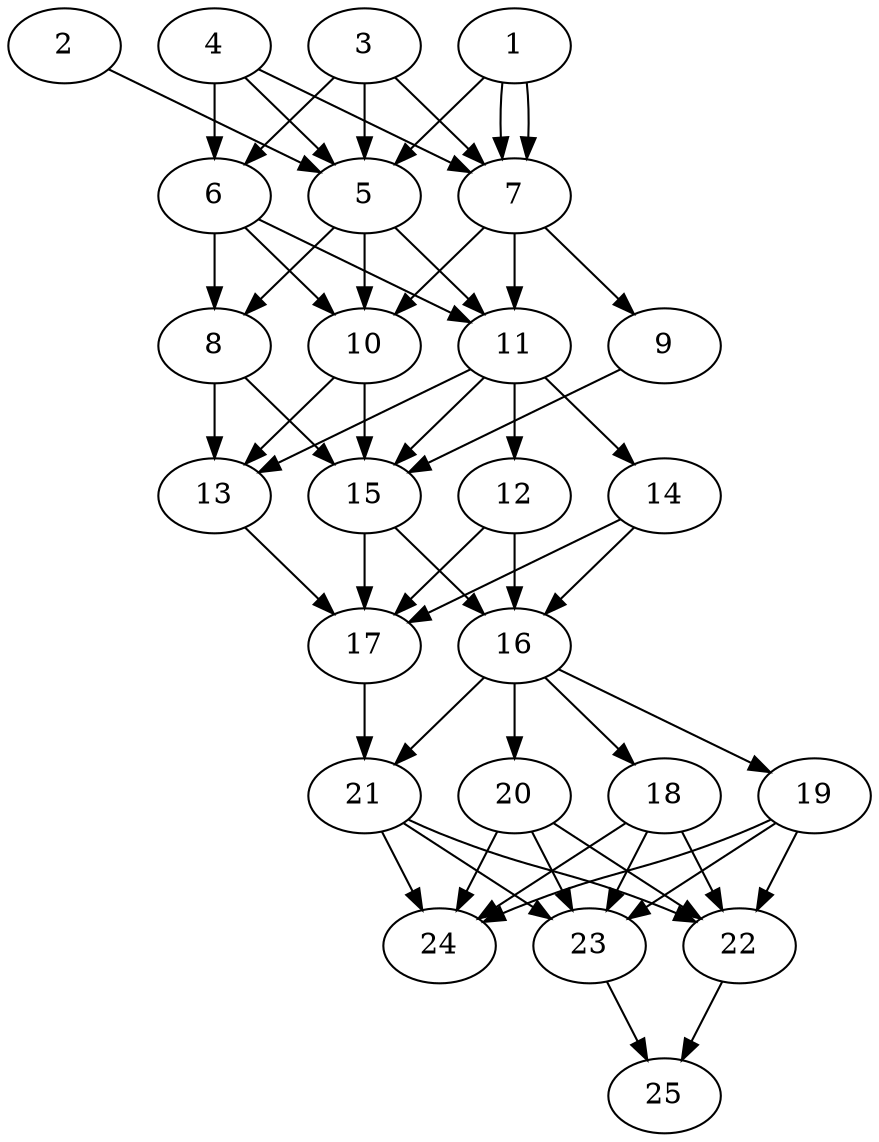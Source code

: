 // DAG automatically generated by daggen at Thu Oct  3 14:00:39 2019
// ./daggen --dot -n 25 --ccr 0.3 --fat 0.5 --regular 0.7 --density 0.9 --mindata 5242880 --maxdata 52428800 
digraph G {
  1 [size="143172267", alpha="0.07", expect_size="42951680"] 
  1 -> 5 [size ="42951680"]
  1 -> 7 [size ="42951680"]
  1 -> 7 [size ="42951680"]
  2 [size="74547200", alpha="0.13", expect_size="22364160"] 
  2 -> 5 [size ="22364160"]
  3 [size="122217813", alpha="0.08", expect_size="36665344"] 
  3 -> 5 [size ="36665344"]
  3 -> 6 [size ="36665344"]
  3 -> 7 [size ="36665344"]
  4 [size="23760213", alpha="0.02", expect_size="7128064"] 
  4 -> 5 [size ="7128064"]
  4 -> 6 [size ="7128064"]
  4 -> 7 [size ="7128064"]
  5 [size="115831467", alpha="0.12", expect_size="34749440"] 
  5 -> 8 [size ="34749440"]
  5 -> 10 [size ="34749440"]
  5 -> 11 [size ="34749440"]
  6 [size="99085653", alpha="0.17", expect_size="29725696"] 
  6 -> 8 [size ="29725696"]
  6 -> 10 [size ="29725696"]
  6 -> 11 [size ="29725696"]
  7 [size="21715627", alpha="0.06", expect_size="6514688"] 
  7 -> 9 [size ="6514688"]
  7 -> 10 [size ="6514688"]
  7 -> 11 [size ="6514688"]
  8 [size="19920213", alpha="0.01", expect_size="5976064"] 
  8 -> 13 [size ="5976064"]
  8 -> 15 [size ="5976064"]
  9 [size="53865813", alpha="0.14", expect_size="16159744"] 
  9 -> 15 [size ="16159744"]
  10 [size="65375573", alpha="0.02", expect_size="19612672"] 
  10 -> 13 [size ="19612672"]
  10 -> 15 [size ="19612672"]
  11 [size="173981013", alpha="0.16", expect_size="52194304"] 
  11 -> 12 [size ="52194304"]
  11 -> 13 [size ="52194304"]
  11 -> 14 [size ="52194304"]
  11 -> 15 [size ="52194304"]
  12 [size="69102933", alpha="0.10", expect_size="20730880"] 
  12 -> 16 [size ="20730880"]
  12 -> 17 [size ="20730880"]
  13 [size="170673493", alpha="0.09", expect_size="51202048"] 
  13 -> 17 [size ="51202048"]
  14 [size="77441707", alpha="0.04", expect_size="23232512"] 
  14 -> 16 [size ="23232512"]
  14 -> 17 [size ="23232512"]
  15 [size="95156907", alpha="0.02", expect_size="28547072"] 
  15 -> 16 [size ="28547072"]
  15 -> 17 [size ="28547072"]
  16 [size="33648640", alpha="0.16", expect_size="10094592"] 
  16 -> 18 [size ="10094592"]
  16 -> 19 [size ="10094592"]
  16 -> 20 [size ="10094592"]
  16 -> 21 [size ="10094592"]
  17 [size="169632427", alpha="0.17", expect_size="50889728"] 
  17 -> 21 [size ="50889728"]
  18 [size="56517973", alpha="0.13", expect_size="16955392"] 
  18 -> 22 [size ="16955392"]
  18 -> 23 [size ="16955392"]
  18 -> 24 [size ="16955392"]
  19 [size="68283733", alpha="0.02", expect_size="20485120"] 
  19 -> 22 [size ="20485120"]
  19 -> 23 [size ="20485120"]
  19 -> 24 [size ="20485120"]
  20 [size="20684800", alpha="0.03", expect_size="6205440"] 
  20 -> 22 [size ="6205440"]
  20 -> 23 [size ="6205440"]
  20 -> 24 [size ="6205440"]
  21 [size="37317973", alpha="0.01", expect_size="11195392"] 
  21 -> 22 [size ="11195392"]
  21 -> 23 [size ="11195392"]
  21 -> 24 [size ="11195392"]
  22 [size="161109333", alpha="0.06", expect_size="48332800"] 
  22 -> 25 [size ="48332800"]
  23 [size="80486400", alpha="0.05", expect_size="24145920"] 
  23 -> 25 [size ="24145920"]
  24 [size="154613760", alpha="0.04", expect_size="46384128"] 
  25 [size="31259307", alpha="0.15", expect_size="9377792"] 
}
